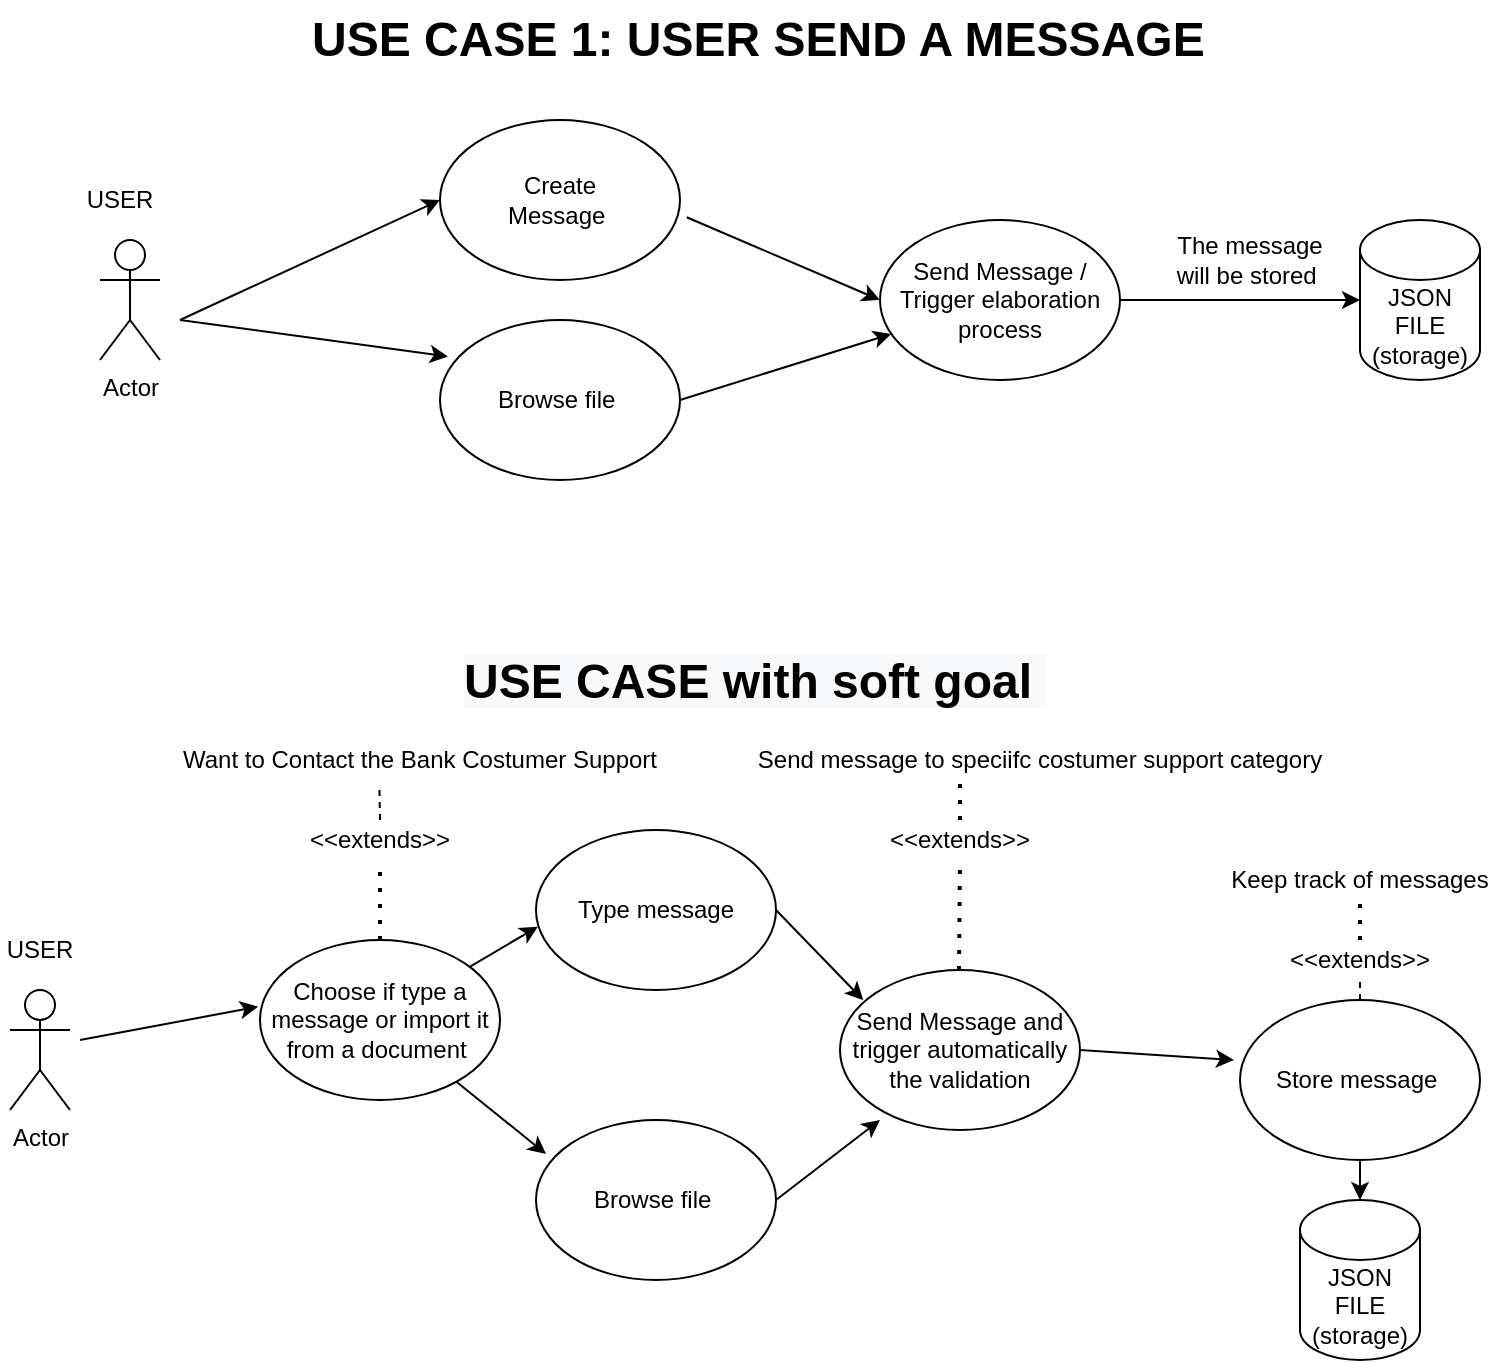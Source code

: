 <mxfile version="13.7.9" type="device"><diagram id="INpSBJSFN-a0VHKkRVZO" name="Page-1"><mxGraphModel dx="1007" dy="481" grid="1" gridSize="10" guides="1" tooltips="1" connect="1" arrows="1" fold="1" page="1" pageScale="1" pageWidth="827" pageHeight="1169" math="0" shadow="0"><root><mxCell id="0"/><mxCell id="1" parent="0"/><mxCell id="GNn6w4ukctvy5yZhYekU-2" value="" style="ellipse;whiteSpace=wrap;html=1;" parent="1" vertex="1"><mxGeometry x="270" y="70" width="120" height="80" as="geometry"/></mxCell><mxCell id="GNn6w4ukctvy5yZhYekU-3" value="Create Message&amp;nbsp;" style="text;html=1;strokeColor=none;fillColor=none;align=center;verticalAlign=middle;whiteSpace=wrap;rounded=0;" parent="1" vertex="1"><mxGeometry x="285" y="100" width="90" height="20" as="geometry"/></mxCell><mxCell id="GNn6w4ukctvy5yZhYekU-4" value="Send Message / Trigger elaboration process" style="ellipse;whiteSpace=wrap;html=1;" parent="1" vertex="1"><mxGeometry x="490" y="120" width="120" height="80" as="geometry"/></mxCell><mxCell id="GNn6w4ukctvy5yZhYekU-6" value="Actor" style="shape=umlActor;verticalLabelPosition=bottom;verticalAlign=top;html=1;outlineConnect=0;" parent="1" vertex="1"><mxGeometry x="100" y="130" width="30" height="60" as="geometry"/></mxCell><mxCell id="GNn6w4ukctvy5yZhYekU-7" value="USE CASE 1: USER SEND A MESSAGE&amp;nbsp;" style="text;strokeColor=none;fillColor=none;html=1;fontSize=24;fontStyle=1;verticalAlign=middle;align=center;" parent="1" vertex="1"><mxGeometry x="364" y="10" width="136" height="40" as="geometry"/></mxCell><mxCell id="GNn6w4ukctvy5yZhYekU-8" value="Browse file&amp;nbsp;" style="ellipse;whiteSpace=wrap;html=1;" parent="1" vertex="1"><mxGeometry x="270" y="170" width="120" height="80" as="geometry"/></mxCell><mxCell id="GNn6w4ukctvy5yZhYekU-10" value="" style="endArrow=classic;html=1;entryX=0;entryY=0.5;entryDx=0;entryDy=0;" parent="1" target="GNn6w4ukctvy5yZhYekU-2" edge="1"><mxGeometry width="50" height="50" relative="1" as="geometry"><mxPoint x="140" y="170" as="sourcePoint"/><mxPoint x="190" y="120" as="targetPoint"/></mxGeometry></mxCell><mxCell id="GNn6w4ukctvy5yZhYekU-12" value="" style="endArrow=classic;html=1;entryX=0.033;entryY=0.228;entryDx=0;entryDy=0;entryPerimeter=0;" parent="1" target="GNn6w4ukctvy5yZhYekU-8" edge="1"><mxGeometry width="50" height="50" relative="1" as="geometry"><mxPoint x="140" y="170" as="sourcePoint"/><mxPoint x="190" y="150" as="targetPoint"/></mxGeometry></mxCell><mxCell id="GNn6w4ukctvy5yZhYekU-13" value="USER" style="text;html=1;strokeColor=none;fillColor=none;align=center;verticalAlign=middle;whiteSpace=wrap;rounded=0;" parent="1" vertex="1"><mxGeometry x="90" y="100" width="40" height="20" as="geometry"/></mxCell><mxCell id="GNn6w4ukctvy5yZhYekU-16" value="JSON FILE&lt;br&gt;(storage)" style="shape=cylinder3;whiteSpace=wrap;html=1;boundedLbl=1;backgroundOutline=1;size=15;" parent="1" vertex="1"><mxGeometry x="730" y="120" width="60" height="80" as="geometry"/></mxCell><mxCell id="GNn6w4ukctvy5yZhYekU-18" value="The message will be stored&amp;nbsp;" style="text;html=1;strokeColor=none;fillColor=none;align=center;verticalAlign=middle;whiteSpace=wrap;rounded=0;" parent="1" vertex="1"><mxGeometry x="630" y="130" width="90" height="20" as="geometry"/></mxCell><mxCell id="GNn6w4ukctvy5yZhYekU-22" value="" style="endArrow=classic;html=1;entryX=0;entryY=0.5;entryDx=0;entryDy=0;entryPerimeter=0;exitX=1;exitY=0.5;exitDx=0;exitDy=0;" parent="1" source="GNn6w4ukctvy5yZhYekU-4" target="GNn6w4ukctvy5yZhYekU-16" edge="1"><mxGeometry width="50" height="50" relative="1" as="geometry"><mxPoint x="610" y="340" as="sourcePoint"/><mxPoint x="530" y="350" as="targetPoint"/></mxGeometry></mxCell><mxCell id="y4Ig2rUfU2jmJQplL69y-1" value="" style="endArrow=classic;html=1;exitX=1.028;exitY=0.608;exitDx=0;exitDy=0;exitPerimeter=0;entryX=0;entryY=0.5;entryDx=0;entryDy=0;" parent="1" source="GNn6w4ukctvy5yZhYekU-2" target="GNn6w4ukctvy5yZhYekU-4" edge="1"><mxGeometry width="50" height="50" relative="1" as="geometry"><mxPoint x="420" y="170" as="sourcePoint"/><mxPoint x="470" y="120" as="targetPoint"/></mxGeometry></mxCell><mxCell id="y4Ig2rUfU2jmJQplL69y-2" value="" style="endArrow=classic;html=1;" parent="1" target="GNn6w4ukctvy5yZhYekU-4" edge="1"><mxGeometry width="50" height="50" relative="1" as="geometry"><mxPoint x="390" y="210" as="sourcePoint"/><mxPoint x="440" y="160" as="targetPoint"/></mxGeometry></mxCell><mxCell id="ZCt-0UL9ycCjQhc3C27X-1" value="Actor" style="shape=umlActor;verticalLabelPosition=bottom;verticalAlign=top;html=1;outlineConnect=0;" vertex="1" parent="1"><mxGeometry x="55" y="505" width="30" height="60" as="geometry"/></mxCell><mxCell id="ZCt-0UL9ycCjQhc3C27X-2" value="&lt;span style=&quot;color: rgb(0 , 0 , 0) ; font-family: &amp;#34;helvetica&amp;#34; ; font-size: 24px ; font-style: normal ; font-weight: 700 ; letter-spacing: normal ; text-align: center ; text-indent: 0px ; text-transform: none ; word-spacing: 0px ; background-color: rgb(248 , 249 , 250) ; display: inline ; float: none&quot;&gt;USE CASE with soft goal&amp;nbsp;&lt;/span&gt;" style="text;whiteSpace=wrap;html=1;" vertex="1" parent="1"><mxGeometry x="280" y="330" width="296" height="30" as="geometry"/></mxCell><mxCell id="ZCt-0UL9ycCjQhc3C27X-3" value="USER" style="text;html=1;strokeColor=none;fillColor=none;align=center;verticalAlign=middle;whiteSpace=wrap;rounded=0;" vertex="1" parent="1"><mxGeometry x="50" y="475" width="40" height="20" as="geometry"/></mxCell><mxCell id="ZCt-0UL9ycCjQhc3C27X-4" value="Want to Contact the Bank Costumer Support" style="text;html=1;strokeColor=none;fillColor=none;align=center;verticalAlign=middle;whiteSpace=wrap;rounded=0;" vertex="1" parent="1"><mxGeometry x="130" y="380" width="260" height="20" as="geometry"/></mxCell><mxCell id="ZCt-0UL9ycCjQhc3C27X-6" value="Choose if type a message or import it from a document&amp;nbsp;&lt;br&gt;" style="ellipse;whiteSpace=wrap;html=1;" vertex="1" parent="1"><mxGeometry x="180" y="480" width="120" height="80" as="geometry"/></mxCell><mxCell id="ZCt-0UL9ycCjQhc3C27X-7" value="" style="endArrow=none;dashed=1;html=1;dashPattern=1 3;strokeWidth=2;exitX=0.5;exitY=0;exitDx=0;exitDy=0;" edge="1" parent="1" source="ZCt-0UL9ycCjQhc3C27X-6"><mxGeometry width="50" height="50" relative="1" as="geometry"><mxPoint x="250" y="470" as="sourcePoint"/><mxPoint x="240" y="440" as="targetPoint"/></mxGeometry></mxCell><mxCell id="ZCt-0UL9ycCjQhc3C27X-9" value="&amp;lt;&amp;lt;extends&amp;gt;&amp;gt;" style="text;html=1;strokeColor=none;fillColor=none;align=center;verticalAlign=middle;whiteSpace=wrap;rounded=0;" vertex="1" parent="1"><mxGeometry x="220" y="420" width="40" height="20" as="geometry"/></mxCell><mxCell id="ZCt-0UL9ycCjQhc3C27X-10" value="" style="endArrow=none;dashed=1;html=1;entryX=0.422;entryY=1.167;entryDx=0;entryDy=0;entryPerimeter=0;" edge="1" parent="1" target="ZCt-0UL9ycCjQhc3C27X-4"><mxGeometry width="50" height="50" relative="1" as="geometry"><mxPoint x="240" y="420" as="sourcePoint"/><mxPoint x="290" y="390" as="targetPoint"/></mxGeometry></mxCell><mxCell id="ZCt-0UL9ycCjQhc3C27X-11" value="" style="endArrow=classic;html=1;entryX=-0.008;entryY=0.417;entryDx=0;entryDy=0;entryPerimeter=0;" edge="1" parent="1" target="ZCt-0UL9ycCjQhc3C27X-6"><mxGeometry width="50" height="50" relative="1" as="geometry"><mxPoint x="90" y="530" as="sourcePoint"/><mxPoint x="160" y="500" as="targetPoint"/></mxGeometry></mxCell><mxCell id="ZCt-0UL9ycCjQhc3C27X-12" value="Browse file&amp;nbsp;" style="ellipse;whiteSpace=wrap;html=1;" vertex="1" parent="1"><mxGeometry x="318" y="570" width="120" height="80" as="geometry"/></mxCell><mxCell id="ZCt-0UL9ycCjQhc3C27X-13" value="Type message" style="ellipse;whiteSpace=wrap;html=1;" vertex="1" parent="1"><mxGeometry x="318" y="425" width="120" height="80" as="geometry"/></mxCell><mxCell id="ZCt-0UL9ycCjQhc3C27X-14" value="Send Message and trigger automatically the validation" style="ellipse;whiteSpace=wrap;html=1;" vertex="1" parent="1"><mxGeometry x="470" y="495" width="120" height="80" as="geometry"/></mxCell><mxCell id="ZCt-0UL9ycCjQhc3C27X-15" value="&amp;lt;&amp;lt;extends&amp;gt;&amp;gt;" style="text;html=1;strokeColor=none;fillColor=none;align=center;verticalAlign=middle;whiteSpace=wrap;rounded=0;" vertex="1" parent="1"><mxGeometry x="510" y="420" width="40" height="20" as="geometry"/></mxCell><mxCell id="ZCt-0UL9ycCjQhc3C27X-16" value="Send message to speciifc costumer support category" style="text;html=1;strokeColor=none;fillColor=none;align=center;verticalAlign=middle;whiteSpace=wrap;rounded=0;" vertex="1" parent="1"><mxGeometry x="420" y="380" width="300" height="20" as="geometry"/></mxCell><mxCell id="ZCt-0UL9ycCjQhc3C27X-17" value="" style="endArrow=none;dashed=1;html=1;dashPattern=1 3;strokeWidth=2;exitX=0.5;exitY=0;exitDx=0;exitDy=0;entryX=0.5;entryY=1;entryDx=0;entryDy=0;" edge="1" parent="1" target="ZCt-0UL9ycCjQhc3C27X-15"><mxGeometry width="50" height="50" relative="1" as="geometry"><mxPoint x="529.5" y="495" as="sourcePoint"/><mxPoint x="529.5" y="455" as="targetPoint"/></mxGeometry></mxCell><mxCell id="ZCt-0UL9ycCjQhc3C27X-18" value="" style="endArrow=none;dashed=1;html=1;dashPattern=1 3;strokeWidth=2;" edge="1" parent="1"><mxGeometry width="50" height="50" relative="1" as="geometry"><mxPoint x="530" y="420" as="sourcePoint"/><mxPoint x="530" y="400" as="targetPoint"/></mxGeometry></mxCell><mxCell id="ZCt-0UL9ycCjQhc3C27X-20" value="" style="endArrow=classic;html=1;entryX=0.008;entryY=0.604;entryDx=0;entryDy=0;entryPerimeter=0;" edge="1" parent="1" source="ZCt-0UL9ycCjQhc3C27X-6" target="ZCt-0UL9ycCjQhc3C27X-13"><mxGeometry width="50" height="50" relative="1" as="geometry"><mxPoint x="290" y="530" as="sourcePoint"/><mxPoint x="340" y="480" as="targetPoint"/></mxGeometry></mxCell><mxCell id="ZCt-0UL9ycCjQhc3C27X-22" value="" style="endArrow=classic;html=1;" edge="1" parent="1" source="ZCt-0UL9ycCjQhc3C27X-6"><mxGeometry width="50" height="50" relative="1" as="geometry"><mxPoint x="280" y="620" as="sourcePoint"/><mxPoint x="323" y="587" as="targetPoint"/></mxGeometry></mxCell><mxCell id="ZCt-0UL9ycCjQhc3C27X-23" value="" style="endArrow=classic;html=1;exitX=1;exitY=0.5;exitDx=0;exitDy=0;" edge="1" parent="1" source="ZCt-0UL9ycCjQhc3C27X-12"><mxGeometry width="50" height="50" relative="1" as="geometry"><mxPoint x="450" y="610" as="sourcePoint"/><mxPoint x="490" y="570" as="targetPoint"/></mxGeometry></mxCell><mxCell id="ZCt-0UL9ycCjQhc3C27X-24" value="" style="endArrow=classic;html=1;entryX=0.097;entryY=0.188;entryDx=0;entryDy=0;entryPerimeter=0;exitX=1;exitY=0.5;exitDx=0;exitDy=0;" edge="1" parent="1" source="ZCt-0UL9ycCjQhc3C27X-13" target="ZCt-0UL9ycCjQhc3C27X-14"><mxGeometry width="50" height="50" relative="1" as="geometry"><mxPoint x="440" y="490" as="sourcePoint"/><mxPoint x="490" y="440" as="targetPoint"/></mxGeometry></mxCell><mxCell id="ZCt-0UL9ycCjQhc3C27X-34" value="" style="edgeStyle=orthogonalEdgeStyle;rounded=0;orthogonalLoop=1;jettySize=auto;html=1;" edge="1" parent="1" source="ZCt-0UL9ycCjQhc3C27X-25" target="ZCt-0UL9ycCjQhc3C27X-33"><mxGeometry relative="1" as="geometry"/></mxCell><mxCell id="ZCt-0UL9ycCjQhc3C27X-25" value="Store message&amp;nbsp;" style="ellipse;whiteSpace=wrap;html=1;" vertex="1" parent="1"><mxGeometry x="670" y="510" width="120" height="80" as="geometry"/></mxCell><mxCell id="ZCt-0UL9ycCjQhc3C27X-26" value="&amp;lt;&amp;lt;extends&amp;gt;&amp;gt;" style="text;html=1;strokeColor=none;fillColor=none;align=center;verticalAlign=middle;whiteSpace=wrap;rounded=0;" vertex="1" parent="1"><mxGeometry x="710" y="480" width="40" height="20" as="geometry"/></mxCell><mxCell id="ZCt-0UL9ycCjQhc3C27X-27" value="" style="endArrow=none;dashed=1;html=1;dashPattern=1 3;strokeWidth=2;" edge="1" parent="1"><mxGeometry width="50" height="50" relative="1" as="geometry"><mxPoint x="730" y="480" as="sourcePoint"/><mxPoint x="730" y="460" as="targetPoint"/></mxGeometry></mxCell><mxCell id="ZCt-0UL9ycCjQhc3C27X-30" value="Keep track of messages" style="text;html=1;strokeColor=none;fillColor=none;align=center;verticalAlign=middle;whiteSpace=wrap;rounded=0;" vertex="1" parent="1"><mxGeometry x="660" y="440" width="140" height="20" as="geometry"/></mxCell><mxCell id="ZCt-0UL9ycCjQhc3C27X-31" value="" style="endArrow=none;dashed=1;html=1;exitX=0.5;exitY=0;exitDx=0;exitDy=0;entryX=0.5;entryY=1;entryDx=0;entryDy=0;entryPerimeter=0;" edge="1" parent="1" source="ZCt-0UL9ycCjQhc3C27X-25" target="ZCt-0UL9ycCjQhc3C27X-26"><mxGeometry width="50" height="50" relative="1" as="geometry"><mxPoint x="720" y="550" as="sourcePoint"/><mxPoint x="730" y="510" as="targetPoint"/></mxGeometry></mxCell><mxCell id="ZCt-0UL9ycCjQhc3C27X-32" value="" style="endArrow=classic;html=1;entryX=-0.025;entryY=0.375;entryDx=0;entryDy=0;entryPerimeter=0;exitX=1;exitY=0.5;exitDx=0;exitDy=0;" edge="1" parent="1" source="ZCt-0UL9ycCjQhc3C27X-14" target="ZCt-0UL9ycCjQhc3C27X-25"><mxGeometry width="50" height="50" relative="1" as="geometry"><mxPoint x="590" y="560" as="sourcePoint"/><mxPoint x="640" y="510" as="targetPoint"/></mxGeometry></mxCell><mxCell id="ZCt-0UL9ycCjQhc3C27X-33" value="JSON FILE&lt;br&gt;(storage)" style="shape=cylinder3;whiteSpace=wrap;html=1;boundedLbl=1;backgroundOutline=1;size=15;" vertex="1" parent="1"><mxGeometry x="700" y="610" width="60" height="80" as="geometry"/></mxCell></root></mxGraphModel></diagram></mxfile>